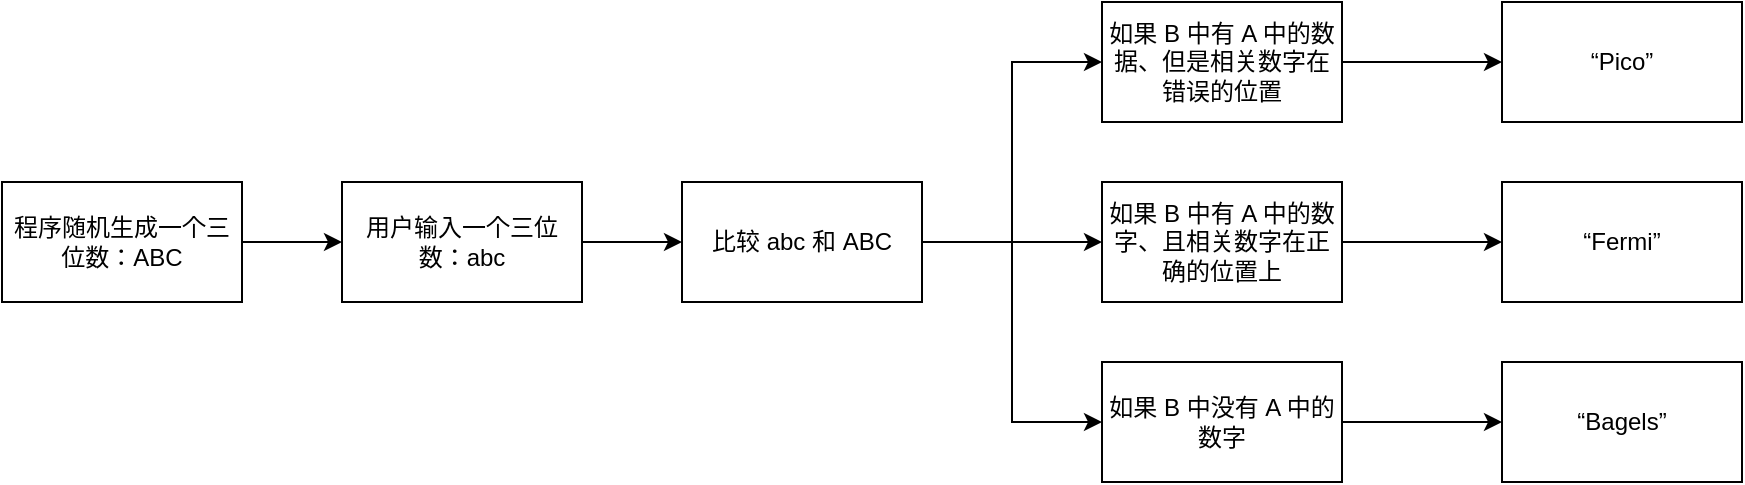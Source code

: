 <mxfile version="15.2.7" type="device"><diagram id="uzBxWnGFYrzrzHSym3FH" name="第 1 页"><mxGraphModel dx="1615" dy="435" grid="1" gridSize="10" guides="1" tooltips="1" connect="1" arrows="1" fold="1" page="1" pageScale="1" pageWidth="827" pageHeight="1169" math="0" shadow="0"><root><mxCell id="0"/><mxCell id="1" parent="0"/><mxCell id="DBIz4dg44bi5wslVAjDm-3" value="" style="edgeStyle=orthogonalEdgeStyle;rounded=0;orthogonalLoop=1;jettySize=auto;html=1;" parent="1" source="DBIz4dg44bi5wslVAjDm-1" target="DBIz4dg44bi5wslVAjDm-2" edge="1"><mxGeometry relative="1" as="geometry"/></mxCell><mxCell id="DBIz4dg44bi5wslVAjDm-1" value="程序随机生成一个三位数：ABC" style="whiteSpace=wrap;html=1;" parent="1" vertex="1"><mxGeometry x="-50" y="150" width="120" height="60" as="geometry"/></mxCell><mxCell id="f8g3SU70mCYHH5qilPha-2" value="" style="edgeStyle=orthogonalEdgeStyle;rounded=0;orthogonalLoop=1;jettySize=auto;html=1;" edge="1" parent="1" source="DBIz4dg44bi5wslVAjDm-2" target="f8g3SU70mCYHH5qilPha-1"><mxGeometry relative="1" as="geometry"/></mxCell><mxCell id="DBIz4dg44bi5wslVAjDm-2" value="用户输入一个三位数：abc" style="whiteSpace=wrap;html=1;" parent="1" vertex="1"><mxGeometry x="120" y="150" width="120" height="60" as="geometry"/></mxCell><mxCell id="DBIz4dg44bi5wslVAjDm-7" value="" style="edgeStyle=orthogonalEdgeStyle;rounded=0;orthogonalLoop=1;jettySize=auto;html=1;" parent="1" source="DBIz4dg44bi5wslVAjDm-4" target="DBIz4dg44bi5wslVAjDm-6" edge="1"><mxGeometry relative="1" as="geometry"/></mxCell><mxCell id="DBIz4dg44bi5wslVAjDm-4" value="如果 B 中有 A 中的数据、但是相关数字在错误的位置" style="whiteSpace=wrap;html=1;" parent="1" vertex="1"><mxGeometry x="500" y="60" width="120" height="60" as="geometry"/></mxCell><mxCell id="DBIz4dg44bi5wslVAjDm-6" value="“Pico”" style="whiteSpace=wrap;html=1;" parent="1" vertex="1"><mxGeometry x="700" y="60" width="120" height="60" as="geometry"/></mxCell><mxCell id="DBIz4dg44bi5wslVAjDm-11" value="" style="edgeStyle=orthogonalEdgeStyle;rounded=0;orthogonalLoop=1;jettySize=auto;html=1;" parent="1" source="DBIz4dg44bi5wslVAjDm-8" target="DBIz4dg44bi5wslVAjDm-10" edge="1"><mxGeometry relative="1" as="geometry"/></mxCell><mxCell id="DBIz4dg44bi5wslVAjDm-8" value="如果 B 中有 A 中的数字、且相关数字在正确的位置上" style="whiteSpace=wrap;html=1;" parent="1" vertex="1"><mxGeometry x="500" y="150" width="120" height="60" as="geometry"/></mxCell><mxCell id="DBIz4dg44bi5wslVAjDm-10" value="“Fermi”" style="whiteSpace=wrap;html=1;" parent="1" vertex="1"><mxGeometry x="700" y="150" width="120" height="60" as="geometry"/></mxCell><mxCell id="DBIz4dg44bi5wslVAjDm-15" value="" style="edgeStyle=orthogonalEdgeStyle;rounded=0;orthogonalLoop=1;jettySize=auto;html=1;" parent="1" source="DBIz4dg44bi5wslVAjDm-12" target="DBIz4dg44bi5wslVAjDm-14" edge="1"><mxGeometry relative="1" as="geometry"/></mxCell><mxCell id="DBIz4dg44bi5wslVAjDm-12" value="如果 B 中没有 A 中的数字" style="whiteSpace=wrap;html=1;" parent="1" vertex="1"><mxGeometry x="500" y="240" width="120" height="60" as="geometry"/></mxCell><mxCell id="DBIz4dg44bi5wslVAjDm-14" value="“Bagels”" style="whiteSpace=wrap;html=1;" parent="1" vertex="1"><mxGeometry x="700" y="240" width="120" height="60" as="geometry"/></mxCell><mxCell id="f8g3SU70mCYHH5qilPha-3" value="" style="edgeStyle=orthogonalEdgeStyle;rounded=0;orthogonalLoop=1;jettySize=auto;html=1;" edge="1" parent="1" source="f8g3SU70mCYHH5qilPha-1" target="DBIz4dg44bi5wslVAjDm-8"><mxGeometry relative="1" as="geometry"/></mxCell><mxCell id="f8g3SU70mCYHH5qilPha-7" style="edgeStyle=orthogonalEdgeStyle;rounded=0;orthogonalLoop=1;jettySize=auto;html=1;entryX=0;entryY=0.5;entryDx=0;entryDy=0;" edge="1" parent="1" source="f8g3SU70mCYHH5qilPha-1" target="DBIz4dg44bi5wslVAjDm-12"><mxGeometry relative="1" as="geometry"/></mxCell><mxCell id="f8g3SU70mCYHH5qilPha-8" style="edgeStyle=orthogonalEdgeStyle;rounded=0;orthogonalLoop=1;jettySize=auto;html=1;entryX=0;entryY=0.5;entryDx=0;entryDy=0;" edge="1" parent="1" source="f8g3SU70mCYHH5qilPha-1" target="DBIz4dg44bi5wslVAjDm-4"><mxGeometry relative="1" as="geometry"/></mxCell><mxCell id="f8g3SU70mCYHH5qilPha-1" value="比较 abc 和 ABC" style="whiteSpace=wrap;html=1;" vertex="1" parent="1"><mxGeometry x="290" y="150" width="120" height="60" as="geometry"/></mxCell></root></mxGraphModel></diagram></mxfile>